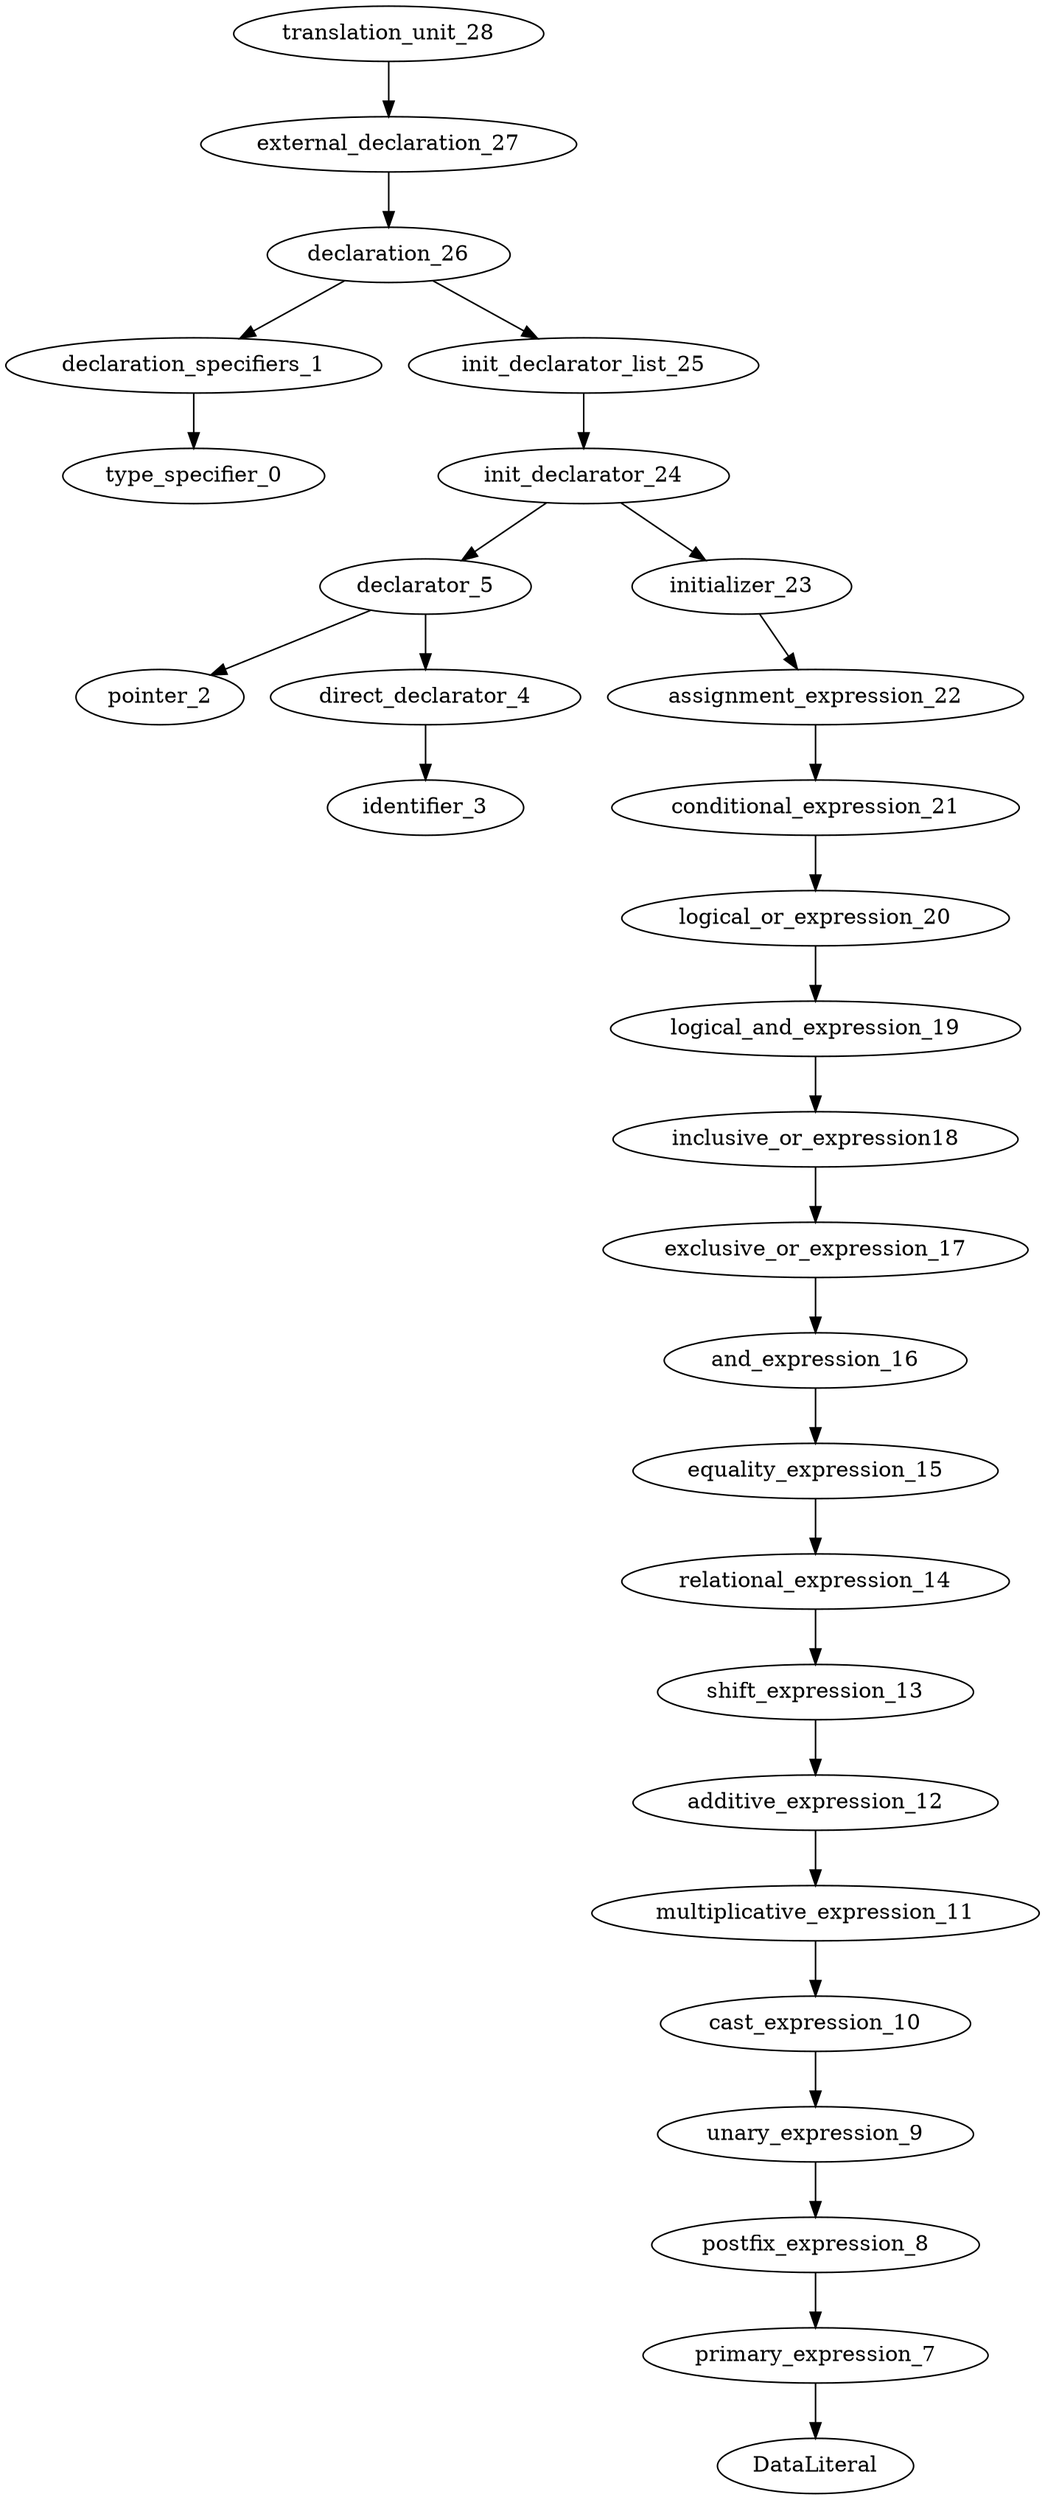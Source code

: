 digraph AST {
	translation_unit_28 -> external_declaration_27;
	external_declaration_27 -> declaration_26;
	declaration_26 -> declaration_specifiers_1;
	declaration_specifiers_1 -> type_specifier_0;
	declaration_26 -> init_declarator_list_25;
	init_declarator_list_25 -> init_declarator_24;
	init_declarator_24 -> declarator_5;
	declarator_5 -> pointer_2;
	declarator_5 -> direct_declarator_4;
	direct_declarator_4 -> identifier_3;
	init_declarator_24 -> initializer_23;
	initializer_23 -> assignment_expression_22;
	assignment_expression_22 -> conditional_expression_21;
	conditional_expression_21 -> logical_or_expression_20;
	logical_or_expression_20 -> logical_and_expression_19;
	logical_and_expression_19 -> inclusive_or_expression18;
	inclusive_or_expression18 -> exclusive_or_expression_17;
	exclusive_or_expression_17 -> and_expression_16;
	and_expression_16 -> equality_expression_15;
	equality_expression_15 -> relational_expression_14;
	relational_expression_14 -> shift_expression_13;
	shift_expression_13 -> additive_expression_12;
	additive_expression_12 -> multiplicative_expression_11;
	multiplicative_expression_11 -> cast_expression_10;
	cast_expression_10 -> unary_expression_9;
	unary_expression_9 -> postfix_expression_8;
	postfix_expression_8 -> primary_expression_7;
	primary_expression_7 -> string_6;
	string_6 [label="DataLiteral"]
}
